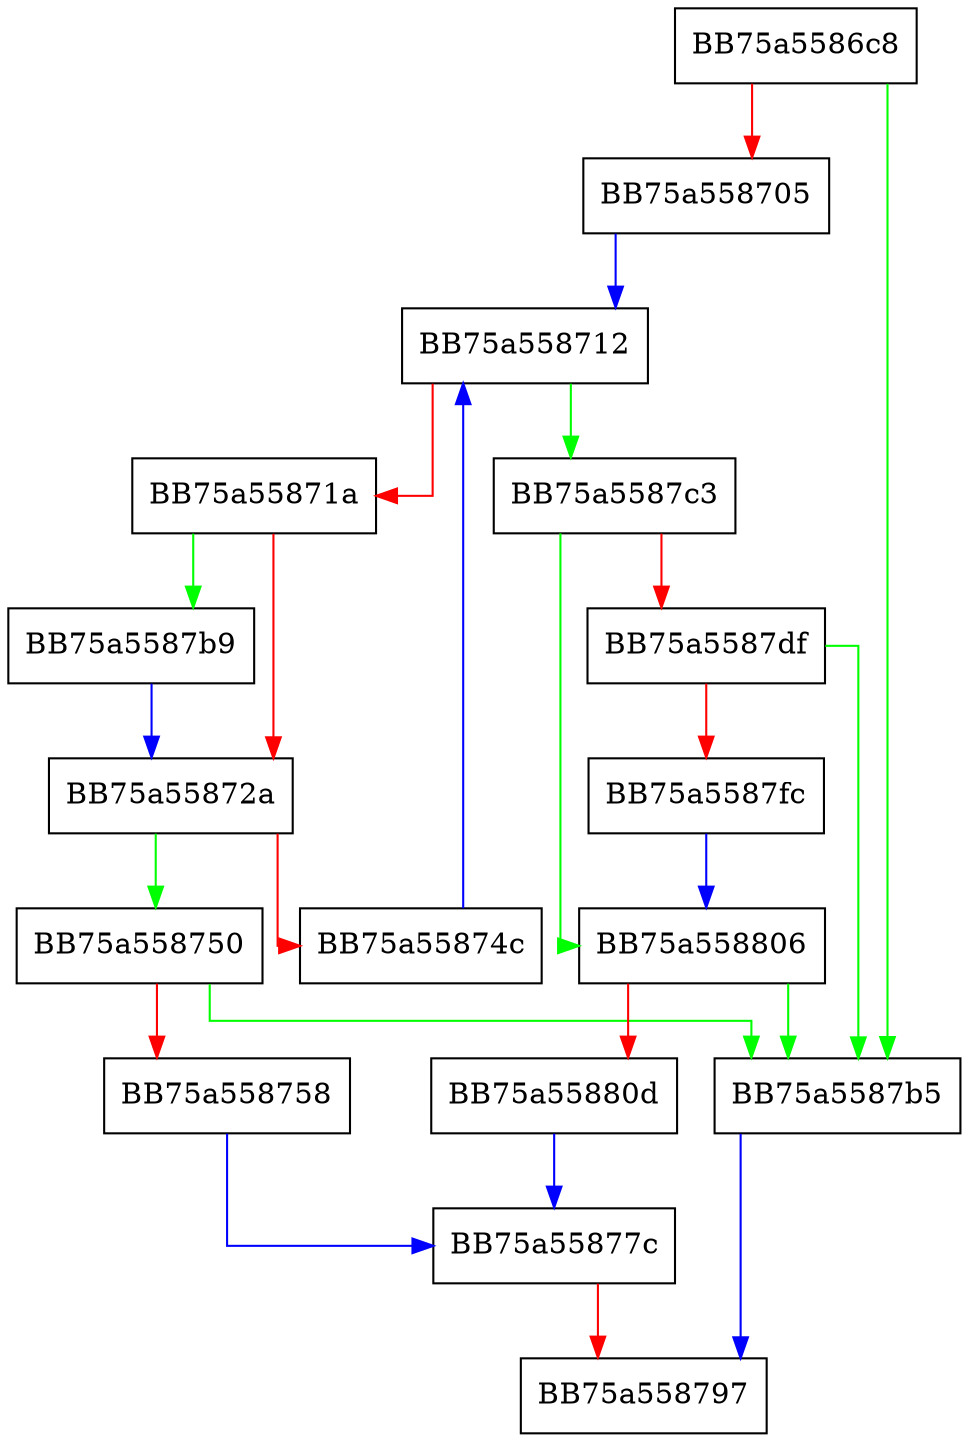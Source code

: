 digraph BMMatchPEMapper {
  node [shape="box"];
  graph [splines=ortho];
  BB75a5586c8 -> BB75a5587b5 [color="green"];
  BB75a5586c8 -> BB75a558705 [color="red"];
  BB75a558705 -> BB75a558712 [color="blue"];
  BB75a558712 -> BB75a5587c3 [color="green"];
  BB75a558712 -> BB75a55871a [color="red"];
  BB75a55871a -> BB75a5587b9 [color="green"];
  BB75a55871a -> BB75a55872a [color="red"];
  BB75a55872a -> BB75a558750 [color="green"];
  BB75a55872a -> BB75a55874c [color="red"];
  BB75a55874c -> BB75a558712 [color="blue"];
  BB75a558750 -> BB75a5587b5 [color="green"];
  BB75a558750 -> BB75a558758 [color="red"];
  BB75a558758 -> BB75a55877c [color="blue"];
  BB75a55877c -> BB75a558797 [color="red"];
  BB75a5587b5 -> BB75a558797 [color="blue"];
  BB75a5587b9 -> BB75a55872a [color="blue"];
  BB75a5587c3 -> BB75a558806 [color="green"];
  BB75a5587c3 -> BB75a5587df [color="red"];
  BB75a5587df -> BB75a5587b5 [color="green"];
  BB75a5587df -> BB75a5587fc [color="red"];
  BB75a5587fc -> BB75a558806 [color="blue"];
  BB75a558806 -> BB75a5587b5 [color="green"];
  BB75a558806 -> BB75a55880d [color="red"];
  BB75a55880d -> BB75a55877c [color="blue"];
}